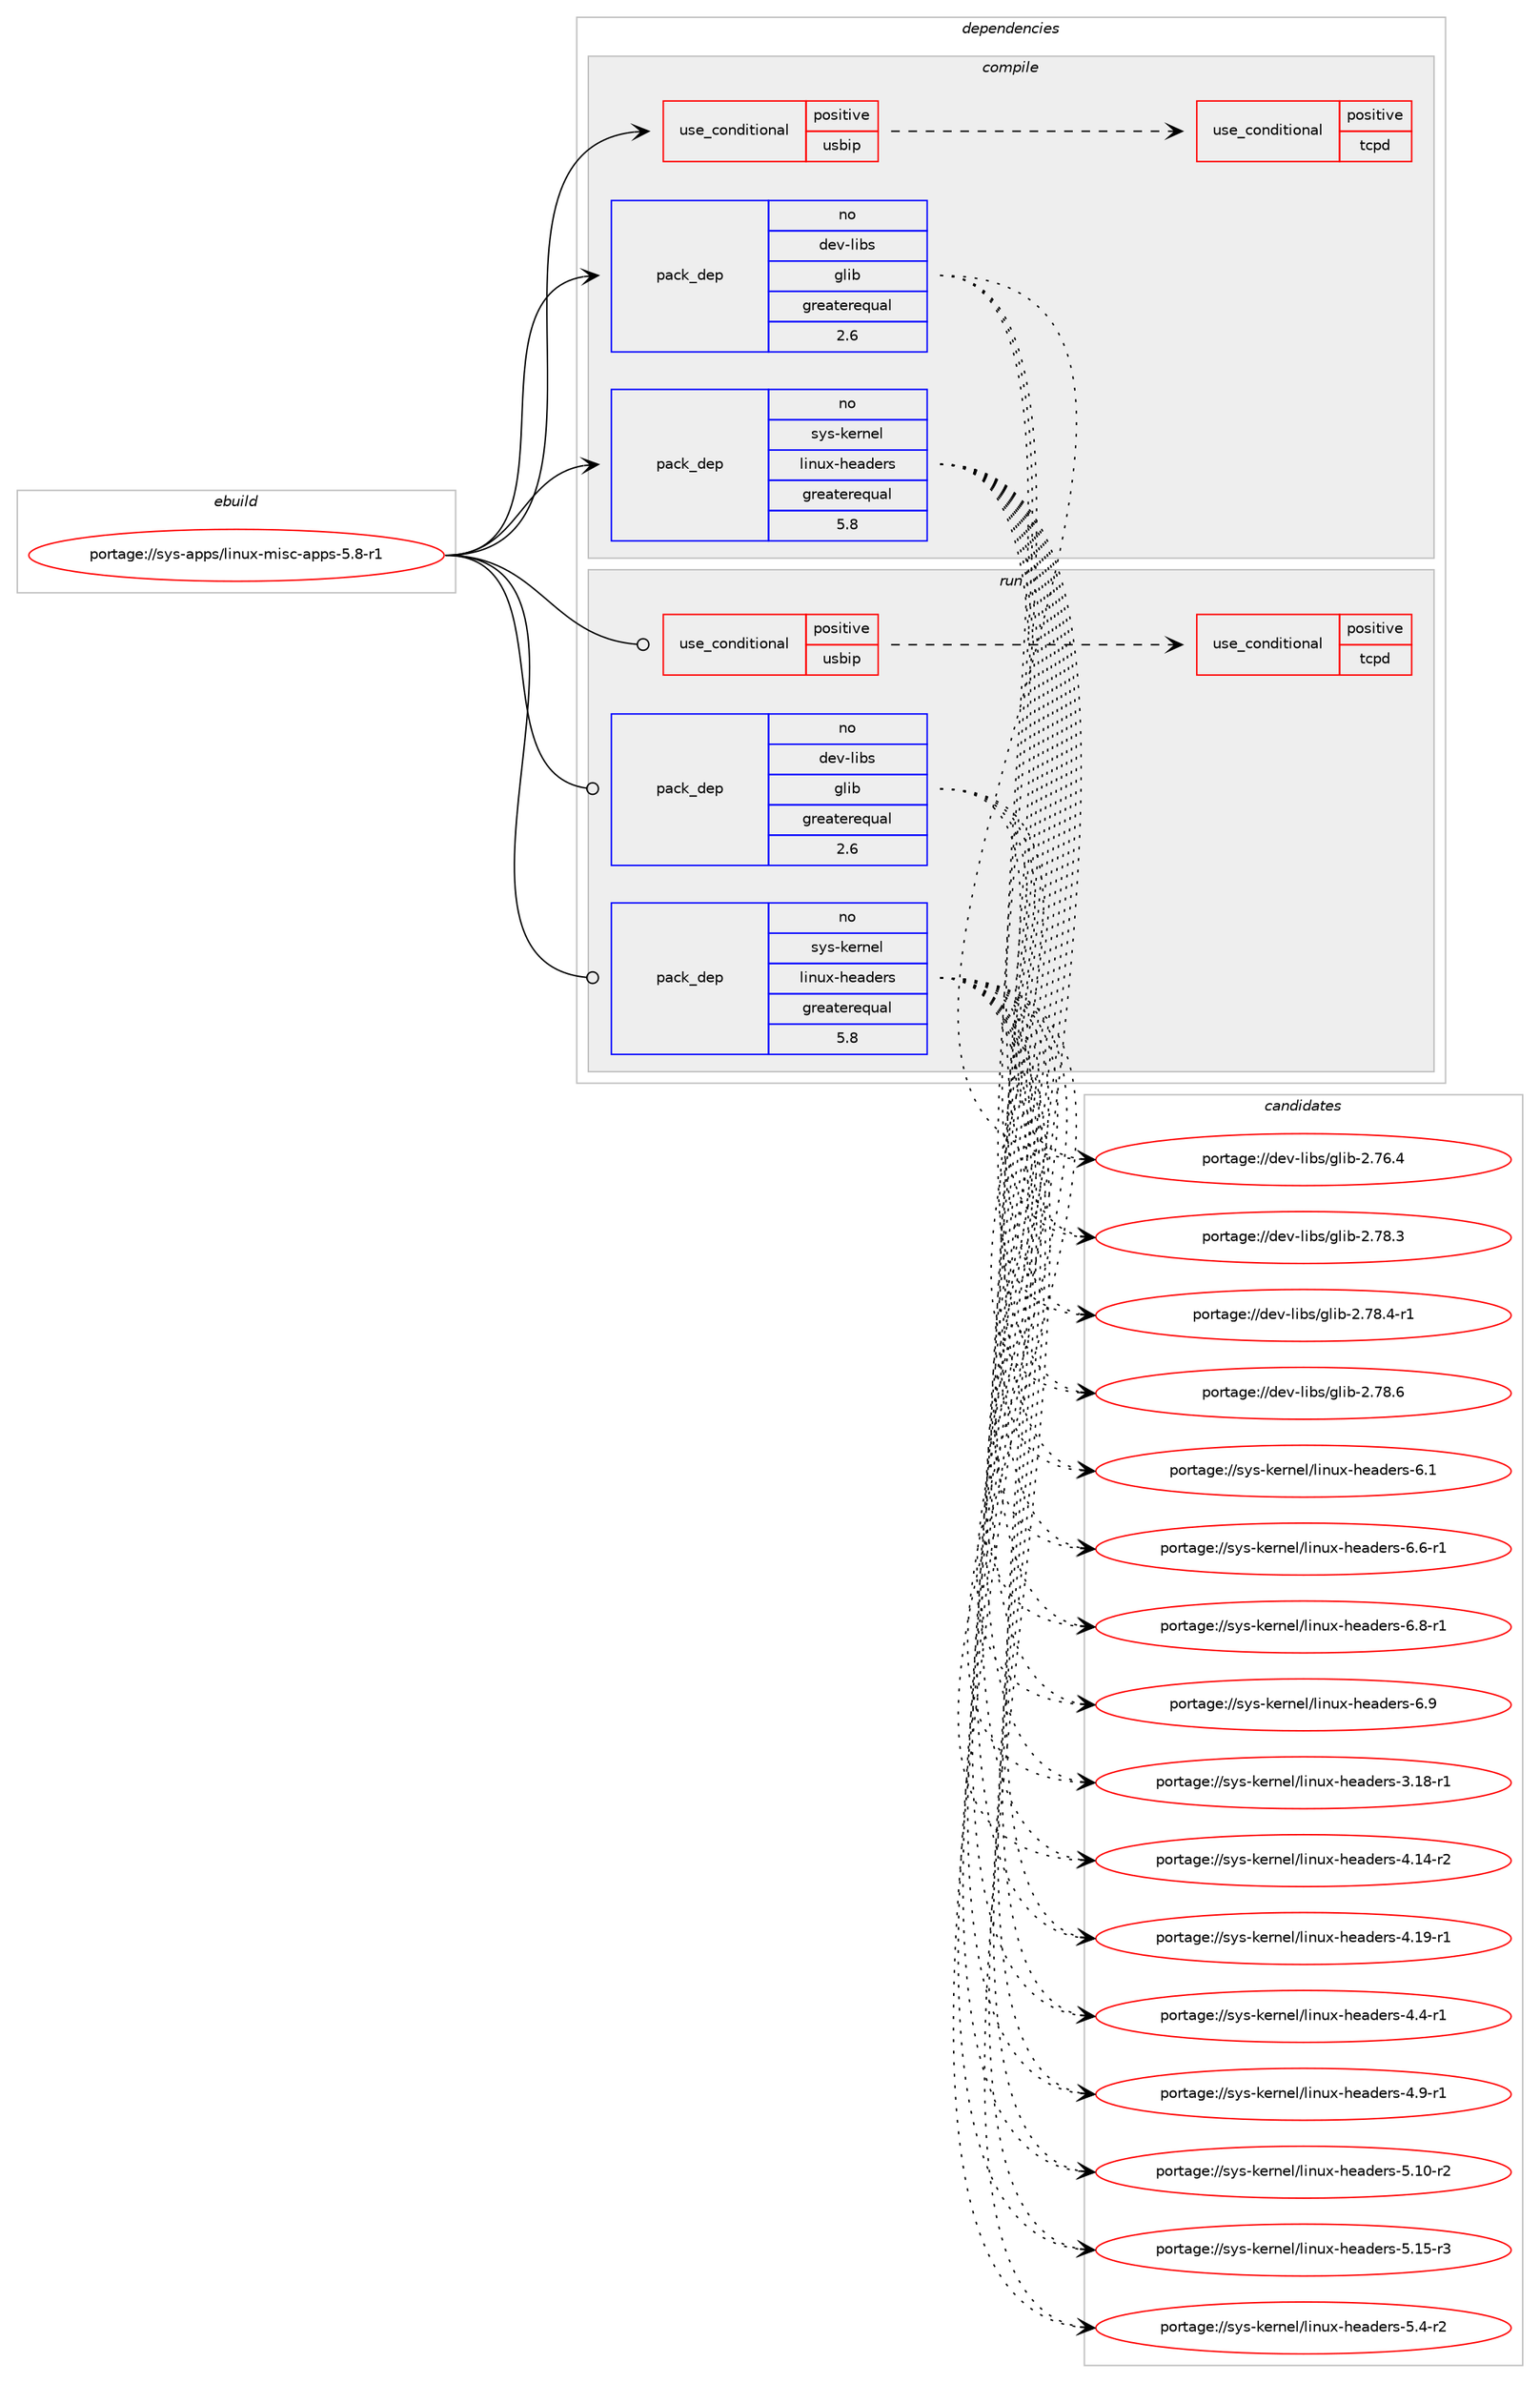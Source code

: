 digraph prolog {

# *************
# Graph options
# *************

newrank=true;
concentrate=true;
compound=true;
graph [rankdir=LR,fontname=Helvetica,fontsize=10,ranksep=1.5];#, ranksep=2.5, nodesep=0.2];
edge  [arrowhead=vee];
node  [fontname=Helvetica,fontsize=10];

# **********
# The ebuild
# **********

subgraph cluster_leftcol {
color=gray;
rank=same;
label=<<i>ebuild</i>>;
id [label="portage://sys-apps/linux-misc-apps-5.8-r1", color=red, width=4, href="../sys-apps/linux-misc-apps-5.8-r1.svg"];
}

# ****************
# The dependencies
# ****************

subgraph cluster_midcol {
color=gray;
label=<<i>dependencies</i>>;
subgraph cluster_compile {
fillcolor="#eeeeee";
style=filled;
label=<<i>compile</i>>;
subgraph cond108721 {
dependency211322 [label=<<TABLE BORDER="0" CELLBORDER="1" CELLSPACING="0" CELLPADDING="4"><TR><TD ROWSPAN="3" CELLPADDING="10">use_conditional</TD></TR><TR><TD>positive</TD></TR><TR><TD>usbip</TD></TR></TABLE>>, shape=none, color=red];
# *** BEGIN UNKNOWN DEPENDENCY TYPE (TODO) ***
# dependency211322 -> package_dependency(portage://sys-apps/linux-misc-apps-5.8-r1,install,weak,net-misc,usbip,none,[,,],[],[])
# *** END UNKNOWN DEPENDENCY TYPE (TODO) ***

subgraph cond108722 {
dependency211323 [label=<<TABLE BORDER="0" CELLBORDER="1" CELLSPACING="0" CELLPADDING="4"><TR><TD ROWSPAN="3" CELLPADDING="10">use_conditional</TD></TR><TR><TD>positive</TD></TR><TR><TD>tcpd</TD></TR></TABLE>>, shape=none, color=red];
# *** BEGIN UNKNOWN DEPENDENCY TYPE (TODO) ***
# dependency211323 -> package_dependency(portage://sys-apps/linux-misc-apps-5.8-r1,install,no,sys-apps,tcp-wrappers,none,[,,],[],[])
# *** END UNKNOWN DEPENDENCY TYPE (TODO) ***

}
dependency211322:e -> dependency211323:w [weight=20,style="dashed",arrowhead="vee"];
# *** BEGIN UNKNOWN DEPENDENCY TYPE (TODO) ***
# dependency211322 -> package_dependency(portage://sys-apps/linux-misc-apps-5.8-r1,install,no,virtual,libudev,none,[,,],[],[])
# *** END UNKNOWN DEPENDENCY TYPE (TODO) ***

}
id:e -> dependency211322:w [weight=20,style="solid",arrowhead="vee"];
subgraph pack99746 {
dependency211324 [label=<<TABLE BORDER="0" CELLBORDER="1" CELLSPACING="0" CELLPADDING="4" WIDTH="220"><TR><TD ROWSPAN="6" CELLPADDING="30">pack_dep</TD></TR><TR><TD WIDTH="110">no</TD></TR><TR><TD>dev-libs</TD></TR><TR><TD>glib</TD></TR><TR><TD>greaterequal</TD></TR><TR><TD>2.6</TD></TR></TABLE>>, shape=none, color=blue];
}
id:e -> dependency211324:w [weight=20,style="solid",arrowhead="vee"];
# *** BEGIN UNKNOWN DEPENDENCY TYPE (TODO) ***
# id -> package_dependency(portage://sys-apps/linux-misc-apps-5.8-r1,install,no,sys-apps,hwdata,none,[,,],[],[])
# *** END UNKNOWN DEPENDENCY TYPE (TODO) ***

subgraph pack99747 {
dependency211325 [label=<<TABLE BORDER="0" CELLBORDER="1" CELLSPACING="0" CELLPADDING="4" WIDTH="220"><TR><TD ROWSPAN="6" CELLPADDING="30">pack_dep</TD></TR><TR><TD WIDTH="110">no</TD></TR><TR><TD>sys-kernel</TD></TR><TR><TD>linux-headers</TD></TR><TR><TD>greaterequal</TD></TR><TR><TD>5.8</TD></TR></TABLE>>, shape=none, color=blue];
}
id:e -> dependency211325:w [weight=20,style="solid",arrowhead="vee"];
# *** BEGIN UNKNOWN DEPENDENCY TYPE (TODO) ***
# id -> package_dependency(portage://sys-apps/linux-misc-apps-5.8-r1,install,no,virtual,pkgconfig,none,[,,],[],[])
# *** END UNKNOWN DEPENDENCY TYPE (TODO) ***

# *** BEGIN UNKNOWN DEPENDENCY TYPE (TODO) ***
# id -> package_dependency(portage://sys-apps/linux-misc-apps-5.8-r1,install,weak,sys-power,pmtools,none,[,,],[],[])
# *** END UNKNOWN DEPENDENCY TYPE (TODO) ***

}
subgraph cluster_compileandrun {
fillcolor="#eeeeee";
style=filled;
label=<<i>compile and run</i>>;
}
subgraph cluster_run {
fillcolor="#eeeeee";
style=filled;
label=<<i>run</i>>;
subgraph cond108723 {
dependency211326 [label=<<TABLE BORDER="0" CELLBORDER="1" CELLSPACING="0" CELLPADDING="4"><TR><TD ROWSPAN="3" CELLPADDING="10">use_conditional</TD></TR><TR><TD>positive</TD></TR><TR><TD>usbip</TD></TR></TABLE>>, shape=none, color=red];
# *** BEGIN UNKNOWN DEPENDENCY TYPE (TODO) ***
# dependency211326 -> package_dependency(portage://sys-apps/linux-misc-apps-5.8-r1,run,weak,net-misc,usbip,none,[,,],[],[])
# *** END UNKNOWN DEPENDENCY TYPE (TODO) ***

subgraph cond108724 {
dependency211327 [label=<<TABLE BORDER="0" CELLBORDER="1" CELLSPACING="0" CELLPADDING="4"><TR><TD ROWSPAN="3" CELLPADDING="10">use_conditional</TD></TR><TR><TD>positive</TD></TR><TR><TD>tcpd</TD></TR></TABLE>>, shape=none, color=red];
# *** BEGIN UNKNOWN DEPENDENCY TYPE (TODO) ***
# dependency211327 -> package_dependency(portage://sys-apps/linux-misc-apps-5.8-r1,run,no,sys-apps,tcp-wrappers,none,[,,],[],[])
# *** END UNKNOWN DEPENDENCY TYPE (TODO) ***

}
dependency211326:e -> dependency211327:w [weight=20,style="dashed",arrowhead="vee"];
# *** BEGIN UNKNOWN DEPENDENCY TYPE (TODO) ***
# dependency211326 -> package_dependency(portage://sys-apps/linux-misc-apps-5.8-r1,run,no,virtual,libudev,none,[,,],[],[])
# *** END UNKNOWN DEPENDENCY TYPE (TODO) ***

}
id:e -> dependency211326:w [weight=20,style="solid",arrowhead="odot"];
subgraph pack99748 {
dependency211328 [label=<<TABLE BORDER="0" CELLBORDER="1" CELLSPACING="0" CELLPADDING="4" WIDTH="220"><TR><TD ROWSPAN="6" CELLPADDING="30">pack_dep</TD></TR><TR><TD WIDTH="110">no</TD></TR><TR><TD>dev-libs</TD></TR><TR><TD>glib</TD></TR><TR><TD>greaterequal</TD></TR><TR><TD>2.6</TD></TR></TABLE>>, shape=none, color=blue];
}
id:e -> dependency211328:w [weight=20,style="solid",arrowhead="odot"];
# *** BEGIN UNKNOWN DEPENDENCY TYPE (TODO) ***
# id -> package_dependency(portage://sys-apps/linux-misc-apps-5.8-r1,run,no,sys-apps,hwdata,none,[,,],[],[])
# *** END UNKNOWN DEPENDENCY TYPE (TODO) ***

subgraph pack99749 {
dependency211329 [label=<<TABLE BORDER="0" CELLBORDER="1" CELLSPACING="0" CELLPADDING="4" WIDTH="220"><TR><TD ROWSPAN="6" CELLPADDING="30">pack_dep</TD></TR><TR><TD WIDTH="110">no</TD></TR><TR><TD>sys-kernel</TD></TR><TR><TD>linux-headers</TD></TR><TR><TD>greaterequal</TD></TR><TR><TD>5.8</TD></TR></TABLE>>, shape=none, color=blue];
}
id:e -> dependency211329:w [weight=20,style="solid",arrowhead="odot"];
# *** BEGIN UNKNOWN DEPENDENCY TYPE (TODO) ***
# id -> package_dependency(portage://sys-apps/linux-misc-apps-5.8-r1,run,weak,sys-power,pmtools,none,[,,],[],[])
# *** END UNKNOWN DEPENDENCY TYPE (TODO) ***

}
}

# **************
# The candidates
# **************

subgraph cluster_choices {
rank=same;
color=gray;
label=<<i>candidates</i>>;

subgraph choice99746 {
color=black;
nodesep=1;
choice1001011184510810598115471031081059845504655544652 [label="portage://dev-libs/glib-2.76.4", color=red, width=4,href="../dev-libs/glib-2.76.4.svg"];
choice1001011184510810598115471031081059845504655564651 [label="portage://dev-libs/glib-2.78.3", color=red, width=4,href="../dev-libs/glib-2.78.3.svg"];
choice10010111845108105981154710310810598455046555646524511449 [label="portage://dev-libs/glib-2.78.4-r1", color=red, width=4,href="../dev-libs/glib-2.78.4-r1.svg"];
choice1001011184510810598115471031081059845504655564654 [label="portage://dev-libs/glib-2.78.6", color=red, width=4,href="../dev-libs/glib-2.78.6.svg"];
dependency211324:e -> choice1001011184510810598115471031081059845504655544652:w [style=dotted,weight="100"];
dependency211324:e -> choice1001011184510810598115471031081059845504655564651:w [style=dotted,weight="100"];
dependency211324:e -> choice10010111845108105981154710310810598455046555646524511449:w [style=dotted,weight="100"];
dependency211324:e -> choice1001011184510810598115471031081059845504655564654:w [style=dotted,weight="100"];
}
subgraph choice99747 {
color=black;
nodesep=1;
choice1151211154510710111411010110847108105110117120451041019710010111411545514649564511449 [label="portage://sys-kernel/linux-headers-3.18-r1", color=red, width=4,href="../sys-kernel/linux-headers-3.18-r1.svg"];
choice1151211154510710111411010110847108105110117120451041019710010111411545524649524511450 [label="portage://sys-kernel/linux-headers-4.14-r2", color=red, width=4,href="../sys-kernel/linux-headers-4.14-r2.svg"];
choice1151211154510710111411010110847108105110117120451041019710010111411545524649574511449 [label="portage://sys-kernel/linux-headers-4.19-r1", color=red, width=4,href="../sys-kernel/linux-headers-4.19-r1.svg"];
choice11512111545107101114110101108471081051101171204510410197100101114115455246524511449 [label="portage://sys-kernel/linux-headers-4.4-r1", color=red, width=4,href="../sys-kernel/linux-headers-4.4-r1.svg"];
choice11512111545107101114110101108471081051101171204510410197100101114115455246574511449 [label="portage://sys-kernel/linux-headers-4.9-r1", color=red, width=4,href="../sys-kernel/linux-headers-4.9-r1.svg"];
choice1151211154510710111411010110847108105110117120451041019710010111411545534649484511450 [label="portage://sys-kernel/linux-headers-5.10-r2", color=red, width=4,href="../sys-kernel/linux-headers-5.10-r2.svg"];
choice1151211154510710111411010110847108105110117120451041019710010111411545534649534511451 [label="portage://sys-kernel/linux-headers-5.15-r3", color=red, width=4,href="../sys-kernel/linux-headers-5.15-r3.svg"];
choice11512111545107101114110101108471081051101171204510410197100101114115455346524511450 [label="portage://sys-kernel/linux-headers-5.4-r2", color=red, width=4,href="../sys-kernel/linux-headers-5.4-r2.svg"];
choice1151211154510710111411010110847108105110117120451041019710010111411545544649 [label="portage://sys-kernel/linux-headers-6.1", color=red, width=4,href="../sys-kernel/linux-headers-6.1.svg"];
choice11512111545107101114110101108471081051101171204510410197100101114115455446544511449 [label="portage://sys-kernel/linux-headers-6.6-r1", color=red, width=4,href="../sys-kernel/linux-headers-6.6-r1.svg"];
choice11512111545107101114110101108471081051101171204510410197100101114115455446564511449 [label="portage://sys-kernel/linux-headers-6.8-r1", color=red, width=4,href="../sys-kernel/linux-headers-6.8-r1.svg"];
choice1151211154510710111411010110847108105110117120451041019710010111411545544657 [label="portage://sys-kernel/linux-headers-6.9", color=red, width=4,href="../sys-kernel/linux-headers-6.9.svg"];
dependency211325:e -> choice1151211154510710111411010110847108105110117120451041019710010111411545514649564511449:w [style=dotted,weight="100"];
dependency211325:e -> choice1151211154510710111411010110847108105110117120451041019710010111411545524649524511450:w [style=dotted,weight="100"];
dependency211325:e -> choice1151211154510710111411010110847108105110117120451041019710010111411545524649574511449:w [style=dotted,weight="100"];
dependency211325:e -> choice11512111545107101114110101108471081051101171204510410197100101114115455246524511449:w [style=dotted,weight="100"];
dependency211325:e -> choice11512111545107101114110101108471081051101171204510410197100101114115455246574511449:w [style=dotted,weight="100"];
dependency211325:e -> choice1151211154510710111411010110847108105110117120451041019710010111411545534649484511450:w [style=dotted,weight="100"];
dependency211325:e -> choice1151211154510710111411010110847108105110117120451041019710010111411545534649534511451:w [style=dotted,weight="100"];
dependency211325:e -> choice11512111545107101114110101108471081051101171204510410197100101114115455346524511450:w [style=dotted,weight="100"];
dependency211325:e -> choice1151211154510710111411010110847108105110117120451041019710010111411545544649:w [style=dotted,weight="100"];
dependency211325:e -> choice11512111545107101114110101108471081051101171204510410197100101114115455446544511449:w [style=dotted,weight="100"];
dependency211325:e -> choice11512111545107101114110101108471081051101171204510410197100101114115455446564511449:w [style=dotted,weight="100"];
dependency211325:e -> choice1151211154510710111411010110847108105110117120451041019710010111411545544657:w [style=dotted,weight="100"];
}
subgraph choice99748 {
color=black;
nodesep=1;
choice1001011184510810598115471031081059845504655544652 [label="portage://dev-libs/glib-2.76.4", color=red, width=4,href="../dev-libs/glib-2.76.4.svg"];
choice1001011184510810598115471031081059845504655564651 [label="portage://dev-libs/glib-2.78.3", color=red, width=4,href="../dev-libs/glib-2.78.3.svg"];
choice10010111845108105981154710310810598455046555646524511449 [label="portage://dev-libs/glib-2.78.4-r1", color=red, width=4,href="../dev-libs/glib-2.78.4-r1.svg"];
choice1001011184510810598115471031081059845504655564654 [label="portage://dev-libs/glib-2.78.6", color=red, width=4,href="../dev-libs/glib-2.78.6.svg"];
dependency211328:e -> choice1001011184510810598115471031081059845504655544652:w [style=dotted,weight="100"];
dependency211328:e -> choice1001011184510810598115471031081059845504655564651:w [style=dotted,weight="100"];
dependency211328:e -> choice10010111845108105981154710310810598455046555646524511449:w [style=dotted,weight="100"];
dependency211328:e -> choice1001011184510810598115471031081059845504655564654:w [style=dotted,weight="100"];
}
subgraph choice99749 {
color=black;
nodesep=1;
choice1151211154510710111411010110847108105110117120451041019710010111411545514649564511449 [label="portage://sys-kernel/linux-headers-3.18-r1", color=red, width=4,href="../sys-kernel/linux-headers-3.18-r1.svg"];
choice1151211154510710111411010110847108105110117120451041019710010111411545524649524511450 [label="portage://sys-kernel/linux-headers-4.14-r2", color=red, width=4,href="../sys-kernel/linux-headers-4.14-r2.svg"];
choice1151211154510710111411010110847108105110117120451041019710010111411545524649574511449 [label="portage://sys-kernel/linux-headers-4.19-r1", color=red, width=4,href="../sys-kernel/linux-headers-4.19-r1.svg"];
choice11512111545107101114110101108471081051101171204510410197100101114115455246524511449 [label="portage://sys-kernel/linux-headers-4.4-r1", color=red, width=4,href="../sys-kernel/linux-headers-4.4-r1.svg"];
choice11512111545107101114110101108471081051101171204510410197100101114115455246574511449 [label="portage://sys-kernel/linux-headers-4.9-r1", color=red, width=4,href="../sys-kernel/linux-headers-4.9-r1.svg"];
choice1151211154510710111411010110847108105110117120451041019710010111411545534649484511450 [label="portage://sys-kernel/linux-headers-5.10-r2", color=red, width=4,href="../sys-kernel/linux-headers-5.10-r2.svg"];
choice1151211154510710111411010110847108105110117120451041019710010111411545534649534511451 [label="portage://sys-kernel/linux-headers-5.15-r3", color=red, width=4,href="../sys-kernel/linux-headers-5.15-r3.svg"];
choice11512111545107101114110101108471081051101171204510410197100101114115455346524511450 [label="portage://sys-kernel/linux-headers-5.4-r2", color=red, width=4,href="../sys-kernel/linux-headers-5.4-r2.svg"];
choice1151211154510710111411010110847108105110117120451041019710010111411545544649 [label="portage://sys-kernel/linux-headers-6.1", color=red, width=4,href="../sys-kernel/linux-headers-6.1.svg"];
choice11512111545107101114110101108471081051101171204510410197100101114115455446544511449 [label="portage://sys-kernel/linux-headers-6.6-r1", color=red, width=4,href="../sys-kernel/linux-headers-6.6-r1.svg"];
choice11512111545107101114110101108471081051101171204510410197100101114115455446564511449 [label="portage://sys-kernel/linux-headers-6.8-r1", color=red, width=4,href="../sys-kernel/linux-headers-6.8-r1.svg"];
choice1151211154510710111411010110847108105110117120451041019710010111411545544657 [label="portage://sys-kernel/linux-headers-6.9", color=red, width=4,href="../sys-kernel/linux-headers-6.9.svg"];
dependency211329:e -> choice1151211154510710111411010110847108105110117120451041019710010111411545514649564511449:w [style=dotted,weight="100"];
dependency211329:e -> choice1151211154510710111411010110847108105110117120451041019710010111411545524649524511450:w [style=dotted,weight="100"];
dependency211329:e -> choice1151211154510710111411010110847108105110117120451041019710010111411545524649574511449:w [style=dotted,weight="100"];
dependency211329:e -> choice11512111545107101114110101108471081051101171204510410197100101114115455246524511449:w [style=dotted,weight="100"];
dependency211329:e -> choice11512111545107101114110101108471081051101171204510410197100101114115455246574511449:w [style=dotted,weight="100"];
dependency211329:e -> choice1151211154510710111411010110847108105110117120451041019710010111411545534649484511450:w [style=dotted,weight="100"];
dependency211329:e -> choice1151211154510710111411010110847108105110117120451041019710010111411545534649534511451:w [style=dotted,weight="100"];
dependency211329:e -> choice11512111545107101114110101108471081051101171204510410197100101114115455346524511450:w [style=dotted,weight="100"];
dependency211329:e -> choice1151211154510710111411010110847108105110117120451041019710010111411545544649:w [style=dotted,weight="100"];
dependency211329:e -> choice11512111545107101114110101108471081051101171204510410197100101114115455446544511449:w [style=dotted,weight="100"];
dependency211329:e -> choice11512111545107101114110101108471081051101171204510410197100101114115455446564511449:w [style=dotted,weight="100"];
dependency211329:e -> choice1151211154510710111411010110847108105110117120451041019710010111411545544657:w [style=dotted,weight="100"];
}
}

}
